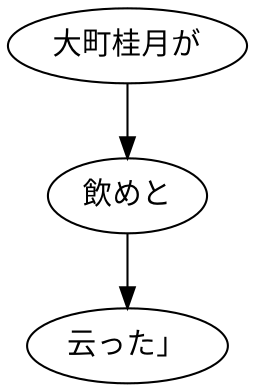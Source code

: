 digraph graph4646 {
	node0 [label="大町桂月が"];
	node1 [label="飲めと"];
	node2 [label="云った」"];
	node0 -> node1;
	node1 -> node2;
}
